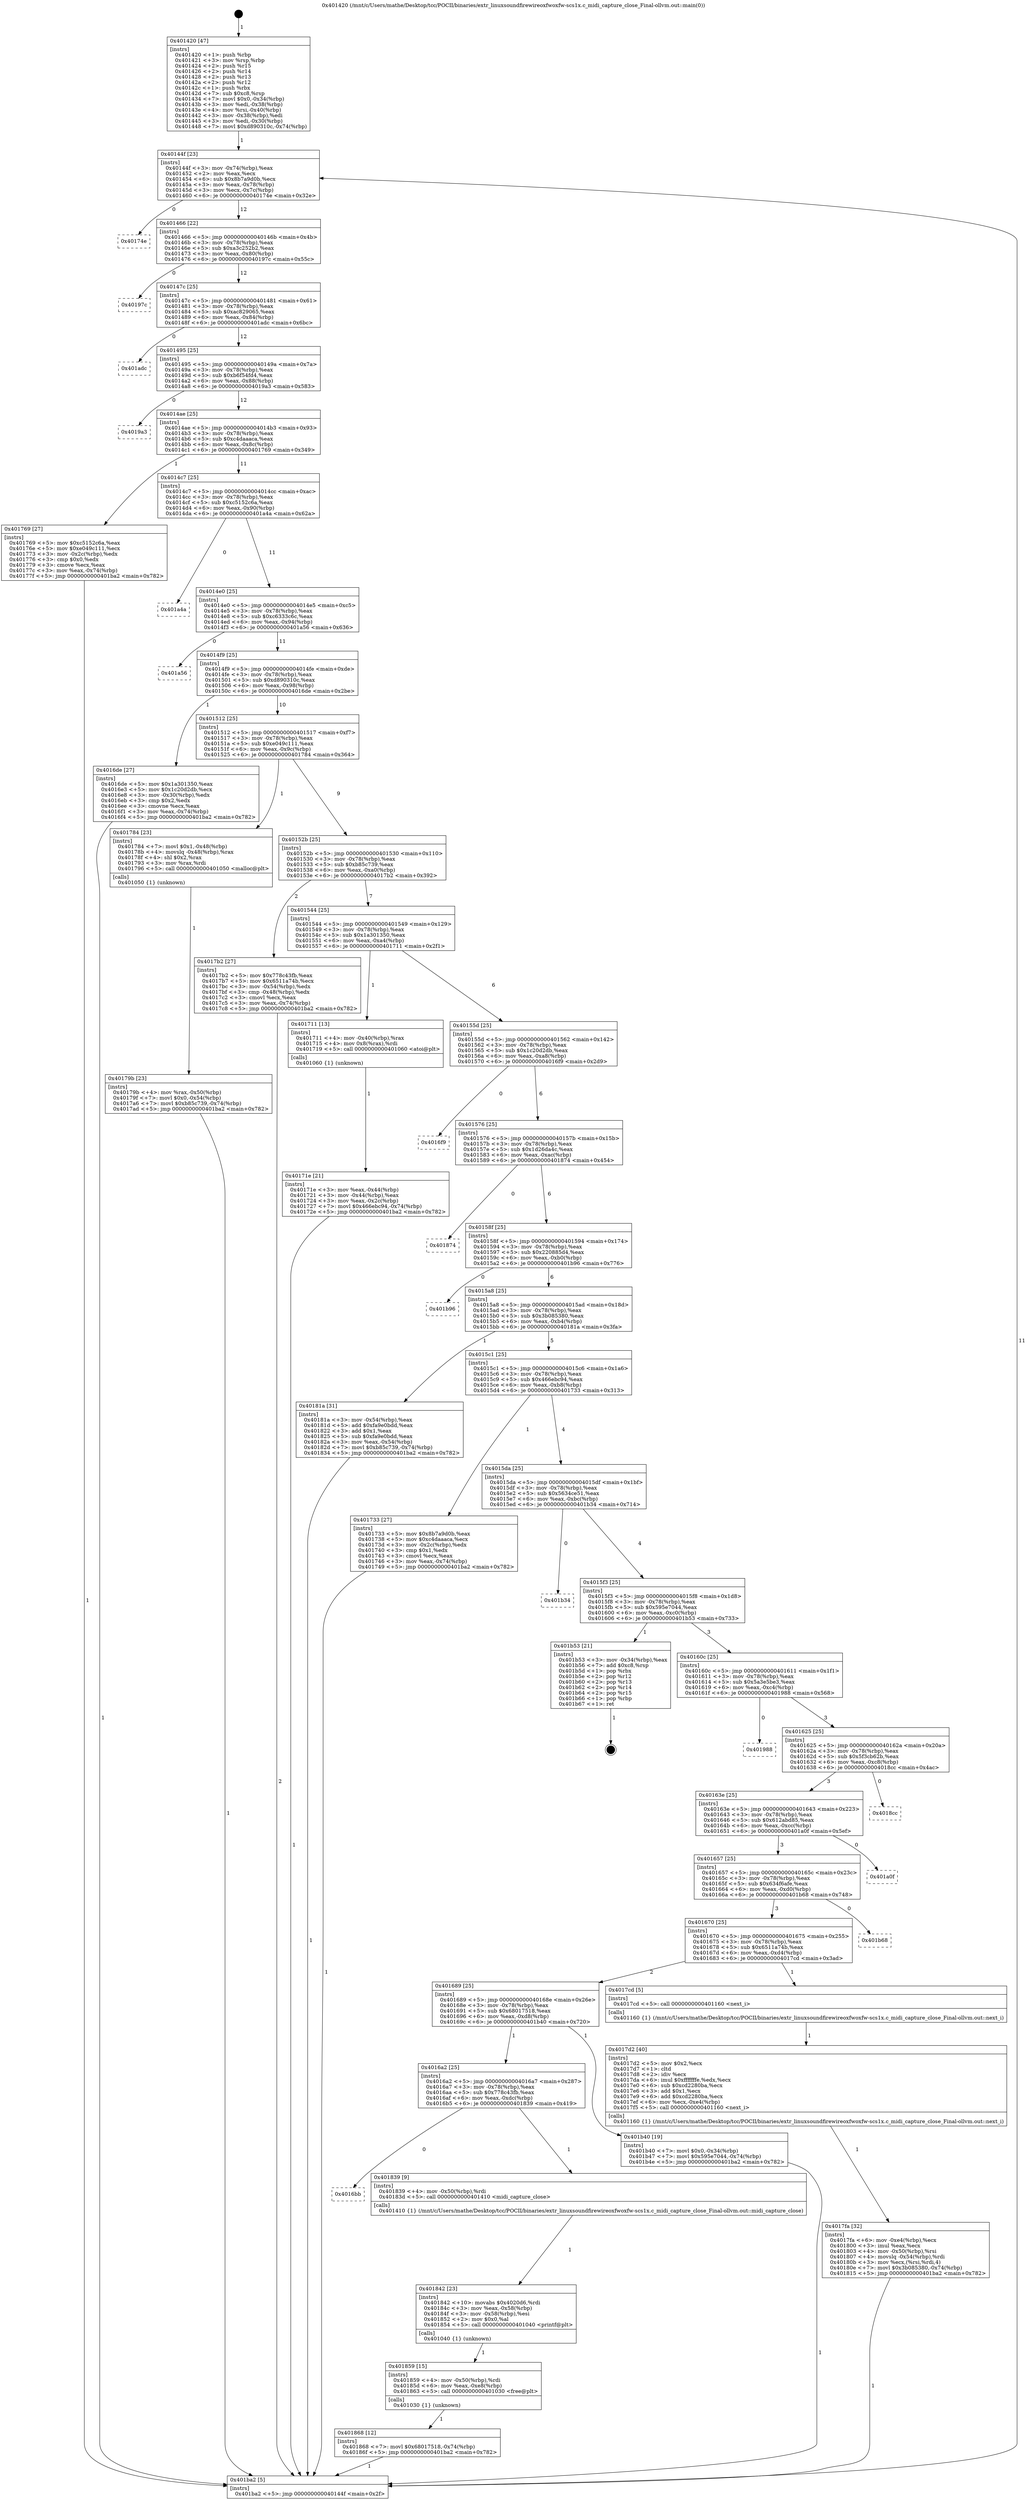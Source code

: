 digraph "0x401420" {
  label = "0x401420 (/mnt/c/Users/mathe/Desktop/tcc/POCII/binaries/extr_linuxsoundfirewireoxfwoxfw-scs1x.c_midi_capture_close_Final-ollvm.out::main(0))"
  labelloc = "t"
  node[shape=record]

  Entry [label="",width=0.3,height=0.3,shape=circle,fillcolor=black,style=filled]
  "0x40144f" [label="{
     0x40144f [23]\l
     | [instrs]\l
     &nbsp;&nbsp;0x40144f \<+3\>: mov -0x74(%rbp),%eax\l
     &nbsp;&nbsp;0x401452 \<+2\>: mov %eax,%ecx\l
     &nbsp;&nbsp;0x401454 \<+6\>: sub $0x8b7a9d0b,%ecx\l
     &nbsp;&nbsp;0x40145a \<+3\>: mov %eax,-0x78(%rbp)\l
     &nbsp;&nbsp;0x40145d \<+3\>: mov %ecx,-0x7c(%rbp)\l
     &nbsp;&nbsp;0x401460 \<+6\>: je 000000000040174e \<main+0x32e\>\l
  }"]
  "0x40174e" [label="{
     0x40174e\l
  }", style=dashed]
  "0x401466" [label="{
     0x401466 [22]\l
     | [instrs]\l
     &nbsp;&nbsp;0x401466 \<+5\>: jmp 000000000040146b \<main+0x4b\>\l
     &nbsp;&nbsp;0x40146b \<+3\>: mov -0x78(%rbp),%eax\l
     &nbsp;&nbsp;0x40146e \<+5\>: sub $0xa3c252b2,%eax\l
     &nbsp;&nbsp;0x401473 \<+3\>: mov %eax,-0x80(%rbp)\l
     &nbsp;&nbsp;0x401476 \<+6\>: je 000000000040197c \<main+0x55c\>\l
  }"]
  Exit [label="",width=0.3,height=0.3,shape=circle,fillcolor=black,style=filled,peripheries=2]
  "0x40197c" [label="{
     0x40197c\l
  }", style=dashed]
  "0x40147c" [label="{
     0x40147c [25]\l
     | [instrs]\l
     &nbsp;&nbsp;0x40147c \<+5\>: jmp 0000000000401481 \<main+0x61\>\l
     &nbsp;&nbsp;0x401481 \<+3\>: mov -0x78(%rbp),%eax\l
     &nbsp;&nbsp;0x401484 \<+5\>: sub $0xac829065,%eax\l
     &nbsp;&nbsp;0x401489 \<+6\>: mov %eax,-0x84(%rbp)\l
     &nbsp;&nbsp;0x40148f \<+6\>: je 0000000000401adc \<main+0x6bc\>\l
  }"]
  "0x401868" [label="{
     0x401868 [12]\l
     | [instrs]\l
     &nbsp;&nbsp;0x401868 \<+7\>: movl $0x68017518,-0x74(%rbp)\l
     &nbsp;&nbsp;0x40186f \<+5\>: jmp 0000000000401ba2 \<main+0x782\>\l
  }"]
  "0x401adc" [label="{
     0x401adc\l
  }", style=dashed]
  "0x401495" [label="{
     0x401495 [25]\l
     | [instrs]\l
     &nbsp;&nbsp;0x401495 \<+5\>: jmp 000000000040149a \<main+0x7a\>\l
     &nbsp;&nbsp;0x40149a \<+3\>: mov -0x78(%rbp),%eax\l
     &nbsp;&nbsp;0x40149d \<+5\>: sub $0xb6f54fd4,%eax\l
     &nbsp;&nbsp;0x4014a2 \<+6\>: mov %eax,-0x88(%rbp)\l
     &nbsp;&nbsp;0x4014a8 \<+6\>: je 00000000004019a3 \<main+0x583\>\l
  }"]
  "0x401859" [label="{
     0x401859 [15]\l
     | [instrs]\l
     &nbsp;&nbsp;0x401859 \<+4\>: mov -0x50(%rbp),%rdi\l
     &nbsp;&nbsp;0x40185d \<+6\>: mov %eax,-0xe8(%rbp)\l
     &nbsp;&nbsp;0x401863 \<+5\>: call 0000000000401030 \<free@plt\>\l
     | [calls]\l
     &nbsp;&nbsp;0x401030 \{1\} (unknown)\l
  }"]
  "0x4019a3" [label="{
     0x4019a3\l
  }", style=dashed]
  "0x4014ae" [label="{
     0x4014ae [25]\l
     | [instrs]\l
     &nbsp;&nbsp;0x4014ae \<+5\>: jmp 00000000004014b3 \<main+0x93\>\l
     &nbsp;&nbsp;0x4014b3 \<+3\>: mov -0x78(%rbp),%eax\l
     &nbsp;&nbsp;0x4014b6 \<+5\>: sub $0xc4daaaca,%eax\l
     &nbsp;&nbsp;0x4014bb \<+6\>: mov %eax,-0x8c(%rbp)\l
     &nbsp;&nbsp;0x4014c1 \<+6\>: je 0000000000401769 \<main+0x349\>\l
  }"]
  "0x401842" [label="{
     0x401842 [23]\l
     | [instrs]\l
     &nbsp;&nbsp;0x401842 \<+10\>: movabs $0x4020d6,%rdi\l
     &nbsp;&nbsp;0x40184c \<+3\>: mov %eax,-0x58(%rbp)\l
     &nbsp;&nbsp;0x40184f \<+3\>: mov -0x58(%rbp),%esi\l
     &nbsp;&nbsp;0x401852 \<+2\>: mov $0x0,%al\l
     &nbsp;&nbsp;0x401854 \<+5\>: call 0000000000401040 \<printf@plt\>\l
     | [calls]\l
     &nbsp;&nbsp;0x401040 \{1\} (unknown)\l
  }"]
  "0x401769" [label="{
     0x401769 [27]\l
     | [instrs]\l
     &nbsp;&nbsp;0x401769 \<+5\>: mov $0xc5152c6a,%eax\l
     &nbsp;&nbsp;0x40176e \<+5\>: mov $0xe049c111,%ecx\l
     &nbsp;&nbsp;0x401773 \<+3\>: mov -0x2c(%rbp),%edx\l
     &nbsp;&nbsp;0x401776 \<+3\>: cmp $0x0,%edx\l
     &nbsp;&nbsp;0x401779 \<+3\>: cmove %ecx,%eax\l
     &nbsp;&nbsp;0x40177c \<+3\>: mov %eax,-0x74(%rbp)\l
     &nbsp;&nbsp;0x40177f \<+5\>: jmp 0000000000401ba2 \<main+0x782\>\l
  }"]
  "0x4014c7" [label="{
     0x4014c7 [25]\l
     | [instrs]\l
     &nbsp;&nbsp;0x4014c7 \<+5\>: jmp 00000000004014cc \<main+0xac\>\l
     &nbsp;&nbsp;0x4014cc \<+3\>: mov -0x78(%rbp),%eax\l
     &nbsp;&nbsp;0x4014cf \<+5\>: sub $0xc5152c6a,%eax\l
     &nbsp;&nbsp;0x4014d4 \<+6\>: mov %eax,-0x90(%rbp)\l
     &nbsp;&nbsp;0x4014da \<+6\>: je 0000000000401a4a \<main+0x62a\>\l
  }"]
  "0x4016bb" [label="{
     0x4016bb\l
  }", style=dashed]
  "0x401a4a" [label="{
     0x401a4a\l
  }", style=dashed]
  "0x4014e0" [label="{
     0x4014e0 [25]\l
     | [instrs]\l
     &nbsp;&nbsp;0x4014e0 \<+5\>: jmp 00000000004014e5 \<main+0xc5\>\l
     &nbsp;&nbsp;0x4014e5 \<+3\>: mov -0x78(%rbp),%eax\l
     &nbsp;&nbsp;0x4014e8 \<+5\>: sub $0xc6333c6c,%eax\l
     &nbsp;&nbsp;0x4014ed \<+6\>: mov %eax,-0x94(%rbp)\l
     &nbsp;&nbsp;0x4014f3 \<+6\>: je 0000000000401a56 \<main+0x636\>\l
  }"]
  "0x401839" [label="{
     0x401839 [9]\l
     | [instrs]\l
     &nbsp;&nbsp;0x401839 \<+4\>: mov -0x50(%rbp),%rdi\l
     &nbsp;&nbsp;0x40183d \<+5\>: call 0000000000401410 \<midi_capture_close\>\l
     | [calls]\l
     &nbsp;&nbsp;0x401410 \{1\} (/mnt/c/Users/mathe/Desktop/tcc/POCII/binaries/extr_linuxsoundfirewireoxfwoxfw-scs1x.c_midi_capture_close_Final-ollvm.out::midi_capture_close)\l
  }"]
  "0x401a56" [label="{
     0x401a56\l
  }", style=dashed]
  "0x4014f9" [label="{
     0x4014f9 [25]\l
     | [instrs]\l
     &nbsp;&nbsp;0x4014f9 \<+5\>: jmp 00000000004014fe \<main+0xde\>\l
     &nbsp;&nbsp;0x4014fe \<+3\>: mov -0x78(%rbp),%eax\l
     &nbsp;&nbsp;0x401501 \<+5\>: sub $0xd890310c,%eax\l
     &nbsp;&nbsp;0x401506 \<+6\>: mov %eax,-0x98(%rbp)\l
     &nbsp;&nbsp;0x40150c \<+6\>: je 00000000004016de \<main+0x2be\>\l
  }"]
  "0x4016a2" [label="{
     0x4016a2 [25]\l
     | [instrs]\l
     &nbsp;&nbsp;0x4016a2 \<+5\>: jmp 00000000004016a7 \<main+0x287\>\l
     &nbsp;&nbsp;0x4016a7 \<+3\>: mov -0x78(%rbp),%eax\l
     &nbsp;&nbsp;0x4016aa \<+5\>: sub $0x778c43fb,%eax\l
     &nbsp;&nbsp;0x4016af \<+6\>: mov %eax,-0xdc(%rbp)\l
     &nbsp;&nbsp;0x4016b5 \<+6\>: je 0000000000401839 \<main+0x419\>\l
  }"]
  "0x4016de" [label="{
     0x4016de [27]\l
     | [instrs]\l
     &nbsp;&nbsp;0x4016de \<+5\>: mov $0x1a301350,%eax\l
     &nbsp;&nbsp;0x4016e3 \<+5\>: mov $0x1c20d2db,%ecx\l
     &nbsp;&nbsp;0x4016e8 \<+3\>: mov -0x30(%rbp),%edx\l
     &nbsp;&nbsp;0x4016eb \<+3\>: cmp $0x2,%edx\l
     &nbsp;&nbsp;0x4016ee \<+3\>: cmovne %ecx,%eax\l
     &nbsp;&nbsp;0x4016f1 \<+3\>: mov %eax,-0x74(%rbp)\l
     &nbsp;&nbsp;0x4016f4 \<+5\>: jmp 0000000000401ba2 \<main+0x782\>\l
  }"]
  "0x401512" [label="{
     0x401512 [25]\l
     | [instrs]\l
     &nbsp;&nbsp;0x401512 \<+5\>: jmp 0000000000401517 \<main+0xf7\>\l
     &nbsp;&nbsp;0x401517 \<+3\>: mov -0x78(%rbp),%eax\l
     &nbsp;&nbsp;0x40151a \<+5\>: sub $0xe049c111,%eax\l
     &nbsp;&nbsp;0x40151f \<+6\>: mov %eax,-0x9c(%rbp)\l
     &nbsp;&nbsp;0x401525 \<+6\>: je 0000000000401784 \<main+0x364\>\l
  }"]
  "0x401ba2" [label="{
     0x401ba2 [5]\l
     | [instrs]\l
     &nbsp;&nbsp;0x401ba2 \<+5\>: jmp 000000000040144f \<main+0x2f\>\l
  }"]
  "0x401420" [label="{
     0x401420 [47]\l
     | [instrs]\l
     &nbsp;&nbsp;0x401420 \<+1\>: push %rbp\l
     &nbsp;&nbsp;0x401421 \<+3\>: mov %rsp,%rbp\l
     &nbsp;&nbsp;0x401424 \<+2\>: push %r15\l
     &nbsp;&nbsp;0x401426 \<+2\>: push %r14\l
     &nbsp;&nbsp;0x401428 \<+2\>: push %r13\l
     &nbsp;&nbsp;0x40142a \<+2\>: push %r12\l
     &nbsp;&nbsp;0x40142c \<+1\>: push %rbx\l
     &nbsp;&nbsp;0x40142d \<+7\>: sub $0xc8,%rsp\l
     &nbsp;&nbsp;0x401434 \<+7\>: movl $0x0,-0x34(%rbp)\l
     &nbsp;&nbsp;0x40143b \<+3\>: mov %edi,-0x38(%rbp)\l
     &nbsp;&nbsp;0x40143e \<+4\>: mov %rsi,-0x40(%rbp)\l
     &nbsp;&nbsp;0x401442 \<+3\>: mov -0x38(%rbp),%edi\l
     &nbsp;&nbsp;0x401445 \<+3\>: mov %edi,-0x30(%rbp)\l
     &nbsp;&nbsp;0x401448 \<+7\>: movl $0xd890310c,-0x74(%rbp)\l
  }"]
  "0x401b40" [label="{
     0x401b40 [19]\l
     | [instrs]\l
     &nbsp;&nbsp;0x401b40 \<+7\>: movl $0x0,-0x34(%rbp)\l
     &nbsp;&nbsp;0x401b47 \<+7\>: movl $0x595e7044,-0x74(%rbp)\l
     &nbsp;&nbsp;0x401b4e \<+5\>: jmp 0000000000401ba2 \<main+0x782\>\l
  }"]
  "0x401784" [label="{
     0x401784 [23]\l
     | [instrs]\l
     &nbsp;&nbsp;0x401784 \<+7\>: movl $0x1,-0x48(%rbp)\l
     &nbsp;&nbsp;0x40178b \<+4\>: movslq -0x48(%rbp),%rax\l
     &nbsp;&nbsp;0x40178f \<+4\>: shl $0x2,%rax\l
     &nbsp;&nbsp;0x401793 \<+3\>: mov %rax,%rdi\l
     &nbsp;&nbsp;0x401796 \<+5\>: call 0000000000401050 \<malloc@plt\>\l
     | [calls]\l
     &nbsp;&nbsp;0x401050 \{1\} (unknown)\l
  }"]
  "0x40152b" [label="{
     0x40152b [25]\l
     | [instrs]\l
     &nbsp;&nbsp;0x40152b \<+5\>: jmp 0000000000401530 \<main+0x110\>\l
     &nbsp;&nbsp;0x401530 \<+3\>: mov -0x78(%rbp),%eax\l
     &nbsp;&nbsp;0x401533 \<+5\>: sub $0xb85c739,%eax\l
     &nbsp;&nbsp;0x401538 \<+6\>: mov %eax,-0xa0(%rbp)\l
     &nbsp;&nbsp;0x40153e \<+6\>: je 00000000004017b2 \<main+0x392\>\l
  }"]
  "0x4017fa" [label="{
     0x4017fa [32]\l
     | [instrs]\l
     &nbsp;&nbsp;0x4017fa \<+6\>: mov -0xe4(%rbp),%ecx\l
     &nbsp;&nbsp;0x401800 \<+3\>: imul %eax,%ecx\l
     &nbsp;&nbsp;0x401803 \<+4\>: mov -0x50(%rbp),%rsi\l
     &nbsp;&nbsp;0x401807 \<+4\>: movslq -0x54(%rbp),%rdi\l
     &nbsp;&nbsp;0x40180b \<+3\>: mov %ecx,(%rsi,%rdi,4)\l
     &nbsp;&nbsp;0x40180e \<+7\>: movl $0x3b085380,-0x74(%rbp)\l
     &nbsp;&nbsp;0x401815 \<+5\>: jmp 0000000000401ba2 \<main+0x782\>\l
  }"]
  "0x4017b2" [label="{
     0x4017b2 [27]\l
     | [instrs]\l
     &nbsp;&nbsp;0x4017b2 \<+5\>: mov $0x778c43fb,%eax\l
     &nbsp;&nbsp;0x4017b7 \<+5\>: mov $0x6511a74b,%ecx\l
     &nbsp;&nbsp;0x4017bc \<+3\>: mov -0x54(%rbp),%edx\l
     &nbsp;&nbsp;0x4017bf \<+3\>: cmp -0x48(%rbp),%edx\l
     &nbsp;&nbsp;0x4017c2 \<+3\>: cmovl %ecx,%eax\l
     &nbsp;&nbsp;0x4017c5 \<+3\>: mov %eax,-0x74(%rbp)\l
     &nbsp;&nbsp;0x4017c8 \<+5\>: jmp 0000000000401ba2 \<main+0x782\>\l
  }"]
  "0x401544" [label="{
     0x401544 [25]\l
     | [instrs]\l
     &nbsp;&nbsp;0x401544 \<+5\>: jmp 0000000000401549 \<main+0x129\>\l
     &nbsp;&nbsp;0x401549 \<+3\>: mov -0x78(%rbp),%eax\l
     &nbsp;&nbsp;0x40154c \<+5\>: sub $0x1a301350,%eax\l
     &nbsp;&nbsp;0x401551 \<+6\>: mov %eax,-0xa4(%rbp)\l
     &nbsp;&nbsp;0x401557 \<+6\>: je 0000000000401711 \<main+0x2f1\>\l
  }"]
  "0x4017d2" [label="{
     0x4017d2 [40]\l
     | [instrs]\l
     &nbsp;&nbsp;0x4017d2 \<+5\>: mov $0x2,%ecx\l
     &nbsp;&nbsp;0x4017d7 \<+1\>: cltd\l
     &nbsp;&nbsp;0x4017d8 \<+2\>: idiv %ecx\l
     &nbsp;&nbsp;0x4017da \<+6\>: imul $0xfffffffe,%edx,%ecx\l
     &nbsp;&nbsp;0x4017e0 \<+6\>: sub $0xcd2280ba,%ecx\l
     &nbsp;&nbsp;0x4017e6 \<+3\>: add $0x1,%ecx\l
     &nbsp;&nbsp;0x4017e9 \<+6\>: add $0xcd2280ba,%ecx\l
     &nbsp;&nbsp;0x4017ef \<+6\>: mov %ecx,-0xe4(%rbp)\l
     &nbsp;&nbsp;0x4017f5 \<+5\>: call 0000000000401160 \<next_i\>\l
     | [calls]\l
     &nbsp;&nbsp;0x401160 \{1\} (/mnt/c/Users/mathe/Desktop/tcc/POCII/binaries/extr_linuxsoundfirewireoxfwoxfw-scs1x.c_midi_capture_close_Final-ollvm.out::next_i)\l
  }"]
  "0x401711" [label="{
     0x401711 [13]\l
     | [instrs]\l
     &nbsp;&nbsp;0x401711 \<+4\>: mov -0x40(%rbp),%rax\l
     &nbsp;&nbsp;0x401715 \<+4\>: mov 0x8(%rax),%rdi\l
     &nbsp;&nbsp;0x401719 \<+5\>: call 0000000000401060 \<atoi@plt\>\l
     | [calls]\l
     &nbsp;&nbsp;0x401060 \{1\} (unknown)\l
  }"]
  "0x40155d" [label="{
     0x40155d [25]\l
     | [instrs]\l
     &nbsp;&nbsp;0x40155d \<+5\>: jmp 0000000000401562 \<main+0x142\>\l
     &nbsp;&nbsp;0x401562 \<+3\>: mov -0x78(%rbp),%eax\l
     &nbsp;&nbsp;0x401565 \<+5\>: sub $0x1c20d2db,%eax\l
     &nbsp;&nbsp;0x40156a \<+6\>: mov %eax,-0xa8(%rbp)\l
     &nbsp;&nbsp;0x401570 \<+6\>: je 00000000004016f9 \<main+0x2d9\>\l
  }"]
  "0x40171e" [label="{
     0x40171e [21]\l
     | [instrs]\l
     &nbsp;&nbsp;0x40171e \<+3\>: mov %eax,-0x44(%rbp)\l
     &nbsp;&nbsp;0x401721 \<+3\>: mov -0x44(%rbp),%eax\l
     &nbsp;&nbsp;0x401724 \<+3\>: mov %eax,-0x2c(%rbp)\l
     &nbsp;&nbsp;0x401727 \<+7\>: movl $0x466ebc94,-0x74(%rbp)\l
     &nbsp;&nbsp;0x40172e \<+5\>: jmp 0000000000401ba2 \<main+0x782\>\l
  }"]
  "0x401689" [label="{
     0x401689 [25]\l
     | [instrs]\l
     &nbsp;&nbsp;0x401689 \<+5\>: jmp 000000000040168e \<main+0x26e\>\l
     &nbsp;&nbsp;0x40168e \<+3\>: mov -0x78(%rbp),%eax\l
     &nbsp;&nbsp;0x401691 \<+5\>: sub $0x68017518,%eax\l
     &nbsp;&nbsp;0x401696 \<+6\>: mov %eax,-0xd8(%rbp)\l
     &nbsp;&nbsp;0x40169c \<+6\>: je 0000000000401b40 \<main+0x720\>\l
  }"]
  "0x4016f9" [label="{
     0x4016f9\l
  }", style=dashed]
  "0x401576" [label="{
     0x401576 [25]\l
     | [instrs]\l
     &nbsp;&nbsp;0x401576 \<+5\>: jmp 000000000040157b \<main+0x15b\>\l
     &nbsp;&nbsp;0x40157b \<+3\>: mov -0x78(%rbp),%eax\l
     &nbsp;&nbsp;0x40157e \<+5\>: sub $0x1d26da4c,%eax\l
     &nbsp;&nbsp;0x401583 \<+6\>: mov %eax,-0xac(%rbp)\l
     &nbsp;&nbsp;0x401589 \<+6\>: je 0000000000401874 \<main+0x454\>\l
  }"]
  "0x4017cd" [label="{
     0x4017cd [5]\l
     | [instrs]\l
     &nbsp;&nbsp;0x4017cd \<+5\>: call 0000000000401160 \<next_i\>\l
     | [calls]\l
     &nbsp;&nbsp;0x401160 \{1\} (/mnt/c/Users/mathe/Desktop/tcc/POCII/binaries/extr_linuxsoundfirewireoxfwoxfw-scs1x.c_midi_capture_close_Final-ollvm.out::next_i)\l
  }"]
  "0x401874" [label="{
     0x401874\l
  }", style=dashed]
  "0x40158f" [label="{
     0x40158f [25]\l
     | [instrs]\l
     &nbsp;&nbsp;0x40158f \<+5\>: jmp 0000000000401594 \<main+0x174\>\l
     &nbsp;&nbsp;0x401594 \<+3\>: mov -0x78(%rbp),%eax\l
     &nbsp;&nbsp;0x401597 \<+5\>: sub $0x220885d4,%eax\l
     &nbsp;&nbsp;0x40159c \<+6\>: mov %eax,-0xb0(%rbp)\l
     &nbsp;&nbsp;0x4015a2 \<+6\>: je 0000000000401b96 \<main+0x776\>\l
  }"]
  "0x401670" [label="{
     0x401670 [25]\l
     | [instrs]\l
     &nbsp;&nbsp;0x401670 \<+5\>: jmp 0000000000401675 \<main+0x255\>\l
     &nbsp;&nbsp;0x401675 \<+3\>: mov -0x78(%rbp),%eax\l
     &nbsp;&nbsp;0x401678 \<+5\>: sub $0x6511a74b,%eax\l
     &nbsp;&nbsp;0x40167d \<+6\>: mov %eax,-0xd4(%rbp)\l
     &nbsp;&nbsp;0x401683 \<+6\>: je 00000000004017cd \<main+0x3ad\>\l
  }"]
  "0x401b96" [label="{
     0x401b96\l
  }", style=dashed]
  "0x4015a8" [label="{
     0x4015a8 [25]\l
     | [instrs]\l
     &nbsp;&nbsp;0x4015a8 \<+5\>: jmp 00000000004015ad \<main+0x18d\>\l
     &nbsp;&nbsp;0x4015ad \<+3\>: mov -0x78(%rbp),%eax\l
     &nbsp;&nbsp;0x4015b0 \<+5\>: sub $0x3b085380,%eax\l
     &nbsp;&nbsp;0x4015b5 \<+6\>: mov %eax,-0xb4(%rbp)\l
     &nbsp;&nbsp;0x4015bb \<+6\>: je 000000000040181a \<main+0x3fa\>\l
  }"]
  "0x401b68" [label="{
     0x401b68\l
  }", style=dashed]
  "0x40181a" [label="{
     0x40181a [31]\l
     | [instrs]\l
     &nbsp;&nbsp;0x40181a \<+3\>: mov -0x54(%rbp),%eax\l
     &nbsp;&nbsp;0x40181d \<+5\>: add $0xfa9e0bdd,%eax\l
     &nbsp;&nbsp;0x401822 \<+3\>: add $0x1,%eax\l
     &nbsp;&nbsp;0x401825 \<+5\>: sub $0xfa9e0bdd,%eax\l
     &nbsp;&nbsp;0x40182a \<+3\>: mov %eax,-0x54(%rbp)\l
     &nbsp;&nbsp;0x40182d \<+7\>: movl $0xb85c739,-0x74(%rbp)\l
     &nbsp;&nbsp;0x401834 \<+5\>: jmp 0000000000401ba2 \<main+0x782\>\l
  }"]
  "0x4015c1" [label="{
     0x4015c1 [25]\l
     | [instrs]\l
     &nbsp;&nbsp;0x4015c1 \<+5\>: jmp 00000000004015c6 \<main+0x1a6\>\l
     &nbsp;&nbsp;0x4015c6 \<+3\>: mov -0x78(%rbp),%eax\l
     &nbsp;&nbsp;0x4015c9 \<+5\>: sub $0x466ebc94,%eax\l
     &nbsp;&nbsp;0x4015ce \<+6\>: mov %eax,-0xb8(%rbp)\l
     &nbsp;&nbsp;0x4015d4 \<+6\>: je 0000000000401733 \<main+0x313\>\l
  }"]
  "0x401657" [label="{
     0x401657 [25]\l
     | [instrs]\l
     &nbsp;&nbsp;0x401657 \<+5\>: jmp 000000000040165c \<main+0x23c\>\l
     &nbsp;&nbsp;0x40165c \<+3\>: mov -0x78(%rbp),%eax\l
     &nbsp;&nbsp;0x40165f \<+5\>: sub $0x634f6afe,%eax\l
     &nbsp;&nbsp;0x401664 \<+6\>: mov %eax,-0xd0(%rbp)\l
     &nbsp;&nbsp;0x40166a \<+6\>: je 0000000000401b68 \<main+0x748\>\l
  }"]
  "0x401733" [label="{
     0x401733 [27]\l
     | [instrs]\l
     &nbsp;&nbsp;0x401733 \<+5\>: mov $0x8b7a9d0b,%eax\l
     &nbsp;&nbsp;0x401738 \<+5\>: mov $0xc4daaaca,%ecx\l
     &nbsp;&nbsp;0x40173d \<+3\>: mov -0x2c(%rbp),%edx\l
     &nbsp;&nbsp;0x401740 \<+3\>: cmp $0x1,%edx\l
     &nbsp;&nbsp;0x401743 \<+3\>: cmovl %ecx,%eax\l
     &nbsp;&nbsp;0x401746 \<+3\>: mov %eax,-0x74(%rbp)\l
     &nbsp;&nbsp;0x401749 \<+5\>: jmp 0000000000401ba2 \<main+0x782\>\l
  }"]
  "0x4015da" [label="{
     0x4015da [25]\l
     | [instrs]\l
     &nbsp;&nbsp;0x4015da \<+5\>: jmp 00000000004015df \<main+0x1bf\>\l
     &nbsp;&nbsp;0x4015df \<+3\>: mov -0x78(%rbp),%eax\l
     &nbsp;&nbsp;0x4015e2 \<+5\>: sub $0x5634ce51,%eax\l
     &nbsp;&nbsp;0x4015e7 \<+6\>: mov %eax,-0xbc(%rbp)\l
     &nbsp;&nbsp;0x4015ed \<+6\>: je 0000000000401b34 \<main+0x714\>\l
  }"]
  "0x40179b" [label="{
     0x40179b [23]\l
     | [instrs]\l
     &nbsp;&nbsp;0x40179b \<+4\>: mov %rax,-0x50(%rbp)\l
     &nbsp;&nbsp;0x40179f \<+7\>: movl $0x0,-0x54(%rbp)\l
     &nbsp;&nbsp;0x4017a6 \<+7\>: movl $0xb85c739,-0x74(%rbp)\l
     &nbsp;&nbsp;0x4017ad \<+5\>: jmp 0000000000401ba2 \<main+0x782\>\l
  }"]
  "0x401a0f" [label="{
     0x401a0f\l
  }", style=dashed]
  "0x401b34" [label="{
     0x401b34\l
  }", style=dashed]
  "0x4015f3" [label="{
     0x4015f3 [25]\l
     | [instrs]\l
     &nbsp;&nbsp;0x4015f3 \<+5\>: jmp 00000000004015f8 \<main+0x1d8\>\l
     &nbsp;&nbsp;0x4015f8 \<+3\>: mov -0x78(%rbp),%eax\l
     &nbsp;&nbsp;0x4015fb \<+5\>: sub $0x595e7044,%eax\l
     &nbsp;&nbsp;0x401600 \<+6\>: mov %eax,-0xc0(%rbp)\l
     &nbsp;&nbsp;0x401606 \<+6\>: je 0000000000401b53 \<main+0x733\>\l
  }"]
  "0x40163e" [label="{
     0x40163e [25]\l
     | [instrs]\l
     &nbsp;&nbsp;0x40163e \<+5\>: jmp 0000000000401643 \<main+0x223\>\l
     &nbsp;&nbsp;0x401643 \<+3\>: mov -0x78(%rbp),%eax\l
     &nbsp;&nbsp;0x401646 \<+5\>: sub $0x612abd85,%eax\l
     &nbsp;&nbsp;0x40164b \<+6\>: mov %eax,-0xcc(%rbp)\l
     &nbsp;&nbsp;0x401651 \<+6\>: je 0000000000401a0f \<main+0x5ef\>\l
  }"]
  "0x401b53" [label="{
     0x401b53 [21]\l
     | [instrs]\l
     &nbsp;&nbsp;0x401b53 \<+3\>: mov -0x34(%rbp),%eax\l
     &nbsp;&nbsp;0x401b56 \<+7\>: add $0xc8,%rsp\l
     &nbsp;&nbsp;0x401b5d \<+1\>: pop %rbx\l
     &nbsp;&nbsp;0x401b5e \<+2\>: pop %r12\l
     &nbsp;&nbsp;0x401b60 \<+2\>: pop %r13\l
     &nbsp;&nbsp;0x401b62 \<+2\>: pop %r14\l
     &nbsp;&nbsp;0x401b64 \<+2\>: pop %r15\l
     &nbsp;&nbsp;0x401b66 \<+1\>: pop %rbp\l
     &nbsp;&nbsp;0x401b67 \<+1\>: ret\l
  }"]
  "0x40160c" [label="{
     0x40160c [25]\l
     | [instrs]\l
     &nbsp;&nbsp;0x40160c \<+5\>: jmp 0000000000401611 \<main+0x1f1\>\l
     &nbsp;&nbsp;0x401611 \<+3\>: mov -0x78(%rbp),%eax\l
     &nbsp;&nbsp;0x401614 \<+5\>: sub $0x5a3e5be3,%eax\l
     &nbsp;&nbsp;0x401619 \<+6\>: mov %eax,-0xc4(%rbp)\l
     &nbsp;&nbsp;0x40161f \<+6\>: je 0000000000401988 \<main+0x568\>\l
  }"]
  "0x4018cc" [label="{
     0x4018cc\l
  }", style=dashed]
  "0x401988" [label="{
     0x401988\l
  }", style=dashed]
  "0x401625" [label="{
     0x401625 [25]\l
     | [instrs]\l
     &nbsp;&nbsp;0x401625 \<+5\>: jmp 000000000040162a \<main+0x20a\>\l
     &nbsp;&nbsp;0x40162a \<+3\>: mov -0x78(%rbp),%eax\l
     &nbsp;&nbsp;0x40162d \<+5\>: sub $0x5f3cb62b,%eax\l
     &nbsp;&nbsp;0x401632 \<+6\>: mov %eax,-0xc8(%rbp)\l
     &nbsp;&nbsp;0x401638 \<+6\>: je 00000000004018cc \<main+0x4ac\>\l
  }"]
  Entry -> "0x401420" [label=" 1"]
  "0x40144f" -> "0x40174e" [label=" 0"]
  "0x40144f" -> "0x401466" [label=" 12"]
  "0x401b53" -> Exit [label=" 1"]
  "0x401466" -> "0x40197c" [label=" 0"]
  "0x401466" -> "0x40147c" [label=" 12"]
  "0x401b40" -> "0x401ba2" [label=" 1"]
  "0x40147c" -> "0x401adc" [label=" 0"]
  "0x40147c" -> "0x401495" [label=" 12"]
  "0x401868" -> "0x401ba2" [label=" 1"]
  "0x401495" -> "0x4019a3" [label=" 0"]
  "0x401495" -> "0x4014ae" [label=" 12"]
  "0x401859" -> "0x401868" [label=" 1"]
  "0x4014ae" -> "0x401769" [label=" 1"]
  "0x4014ae" -> "0x4014c7" [label=" 11"]
  "0x401842" -> "0x401859" [label=" 1"]
  "0x4014c7" -> "0x401a4a" [label=" 0"]
  "0x4014c7" -> "0x4014e0" [label=" 11"]
  "0x401839" -> "0x401842" [label=" 1"]
  "0x4014e0" -> "0x401a56" [label=" 0"]
  "0x4014e0" -> "0x4014f9" [label=" 11"]
  "0x4016a2" -> "0x4016bb" [label=" 0"]
  "0x4014f9" -> "0x4016de" [label=" 1"]
  "0x4014f9" -> "0x401512" [label=" 10"]
  "0x4016de" -> "0x401ba2" [label=" 1"]
  "0x401420" -> "0x40144f" [label=" 1"]
  "0x401ba2" -> "0x40144f" [label=" 11"]
  "0x4016a2" -> "0x401839" [label=" 1"]
  "0x401512" -> "0x401784" [label=" 1"]
  "0x401512" -> "0x40152b" [label=" 9"]
  "0x401689" -> "0x4016a2" [label=" 1"]
  "0x40152b" -> "0x4017b2" [label=" 2"]
  "0x40152b" -> "0x401544" [label=" 7"]
  "0x401689" -> "0x401b40" [label=" 1"]
  "0x401544" -> "0x401711" [label=" 1"]
  "0x401544" -> "0x40155d" [label=" 6"]
  "0x401711" -> "0x40171e" [label=" 1"]
  "0x40171e" -> "0x401ba2" [label=" 1"]
  "0x40181a" -> "0x401ba2" [label=" 1"]
  "0x40155d" -> "0x4016f9" [label=" 0"]
  "0x40155d" -> "0x401576" [label=" 6"]
  "0x4017fa" -> "0x401ba2" [label=" 1"]
  "0x401576" -> "0x401874" [label=" 0"]
  "0x401576" -> "0x40158f" [label=" 6"]
  "0x4017d2" -> "0x4017fa" [label=" 1"]
  "0x40158f" -> "0x401b96" [label=" 0"]
  "0x40158f" -> "0x4015a8" [label=" 6"]
  "0x401670" -> "0x401689" [label=" 2"]
  "0x4015a8" -> "0x40181a" [label=" 1"]
  "0x4015a8" -> "0x4015c1" [label=" 5"]
  "0x401670" -> "0x4017cd" [label=" 1"]
  "0x4015c1" -> "0x401733" [label=" 1"]
  "0x4015c1" -> "0x4015da" [label=" 4"]
  "0x401733" -> "0x401ba2" [label=" 1"]
  "0x401769" -> "0x401ba2" [label=" 1"]
  "0x401784" -> "0x40179b" [label=" 1"]
  "0x40179b" -> "0x401ba2" [label=" 1"]
  "0x4017b2" -> "0x401ba2" [label=" 2"]
  "0x401657" -> "0x401670" [label=" 3"]
  "0x4015da" -> "0x401b34" [label=" 0"]
  "0x4015da" -> "0x4015f3" [label=" 4"]
  "0x401657" -> "0x401b68" [label=" 0"]
  "0x4015f3" -> "0x401b53" [label=" 1"]
  "0x4015f3" -> "0x40160c" [label=" 3"]
  "0x40163e" -> "0x401657" [label=" 3"]
  "0x40160c" -> "0x401988" [label=" 0"]
  "0x40160c" -> "0x401625" [label=" 3"]
  "0x40163e" -> "0x401a0f" [label=" 0"]
  "0x401625" -> "0x4018cc" [label=" 0"]
  "0x401625" -> "0x40163e" [label=" 3"]
  "0x4017cd" -> "0x4017d2" [label=" 1"]
}
